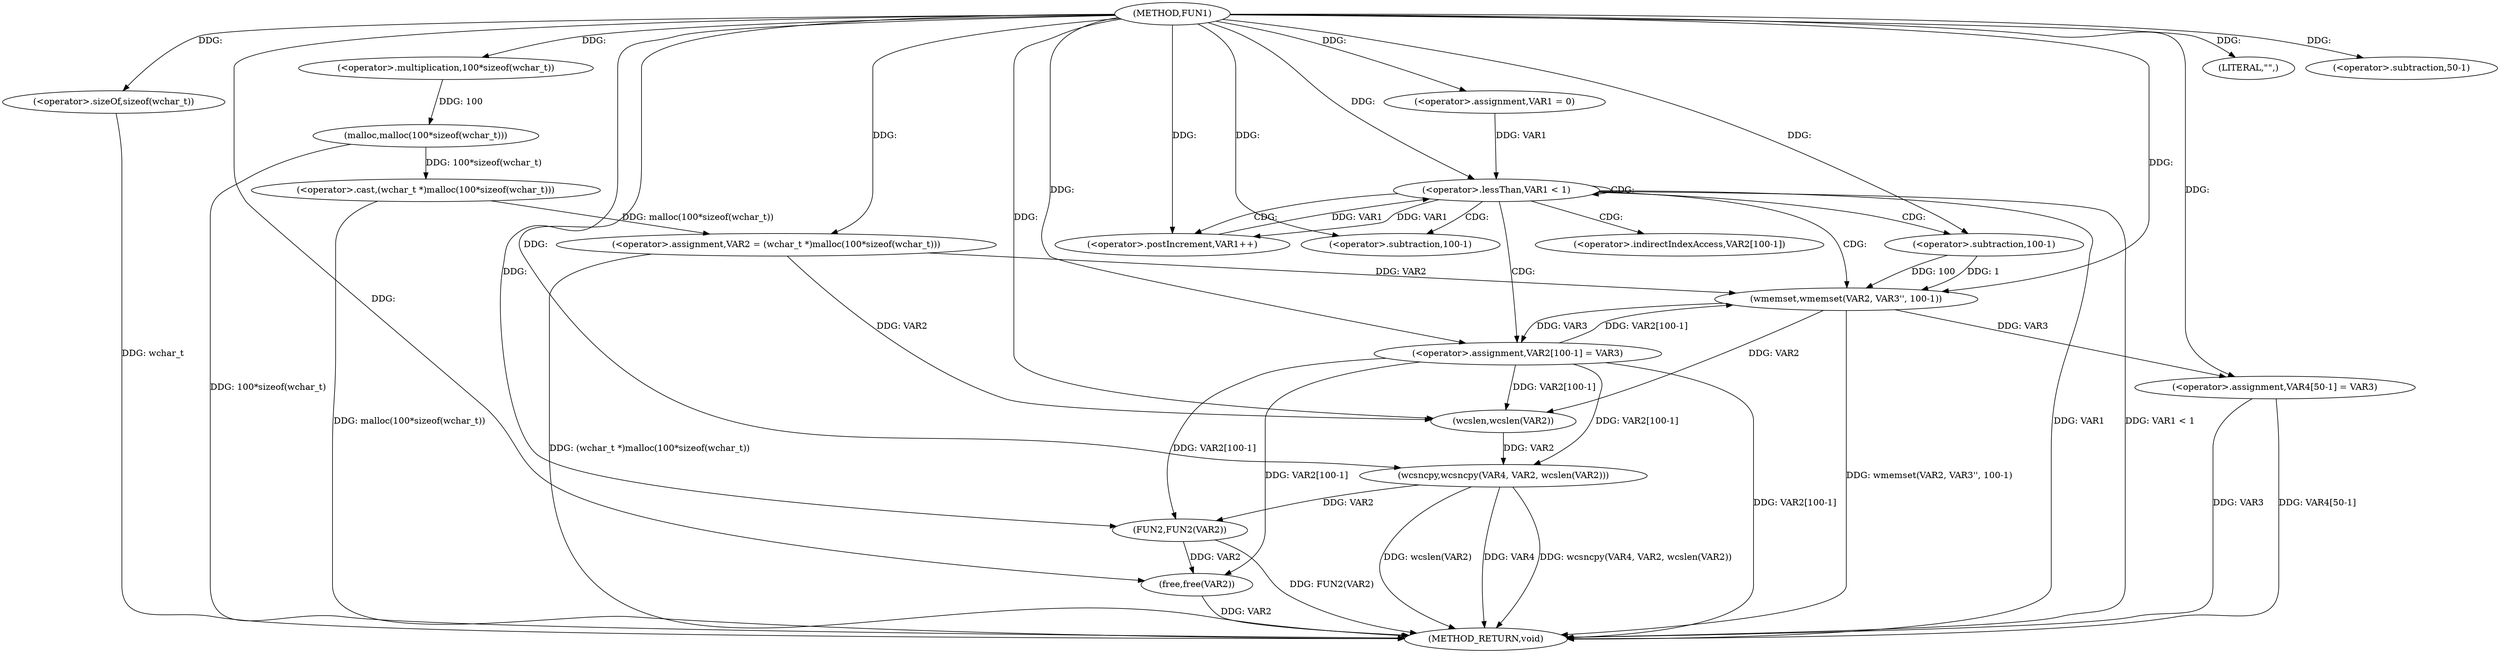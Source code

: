 digraph FUN1 {  
"1000100" [label = "(METHOD,FUN1)" ]
"1000154" [label = "(METHOD_RETURN,void)" ]
"1000104" [label = "(<operator>.assignment,VAR2 = (wchar_t *)malloc(100*sizeof(wchar_t)))" ]
"1000106" [label = "(<operator>.cast,(wchar_t *)malloc(100*sizeof(wchar_t)))" ]
"1000108" [label = "(malloc,malloc(100*sizeof(wchar_t)))" ]
"1000109" [label = "(<operator>.multiplication,100*sizeof(wchar_t))" ]
"1000111" [label = "(<operator>.sizeOf,sizeof(wchar_t))" ]
"1000114" [label = "(<operator>.assignment,VAR1 = 0)" ]
"1000117" [label = "(<operator>.lessThan,VAR1 < 1)" ]
"1000120" [label = "(<operator>.postIncrement,VAR1++)" ]
"1000123" [label = "(wmemset,wmemset(VAR2, VAR3'', 100-1))" ]
"1000126" [label = "(<operator>.subtraction,100-1)" ]
"1000129" [label = "(<operator>.assignment,VAR2[100-1] = VAR3)" ]
"1000132" [label = "(<operator>.subtraction,100-1)" ]
"1000137" [label = "(LITERAL,\"\",)" ]
"1000138" [label = "(wcsncpy,wcsncpy(VAR4, VAR2, wcslen(VAR2)))" ]
"1000141" [label = "(wcslen,wcslen(VAR2))" ]
"1000143" [label = "(<operator>.assignment,VAR4[50-1] = VAR3)" ]
"1000146" [label = "(<operator>.subtraction,50-1)" ]
"1000150" [label = "(FUN2,FUN2(VAR2))" ]
"1000152" [label = "(free,free(VAR2))" ]
"1000130" [label = "(<operator>.indirectIndexAccess,VAR2[100-1])" ]
  "1000117" -> "1000154"  [ label = "DDG: VAR1 < 1"] 
  "1000129" -> "1000154"  [ label = "DDG: VAR2[100-1]"] 
  "1000106" -> "1000154"  [ label = "DDG: malloc(100*sizeof(wchar_t))"] 
  "1000143" -> "1000154"  [ label = "DDG: VAR3"] 
  "1000152" -> "1000154"  [ label = "DDG: VAR2"] 
  "1000117" -> "1000154"  [ label = "DDG: VAR1"] 
  "1000111" -> "1000154"  [ label = "DDG: wchar_t"] 
  "1000150" -> "1000154"  [ label = "DDG: FUN2(VAR2)"] 
  "1000138" -> "1000154"  [ label = "DDG: wcsncpy(VAR4, VAR2, wcslen(VAR2))"] 
  "1000123" -> "1000154"  [ label = "DDG: wmemset(VAR2, VAR3'', 100-1)"] 
  "1000138" -> "1000154"  [ label = "DDG: wcslen(VAR2)"] 
  "1000138" -> "1000154"  [ label = "DDG: VAR4"] 
  "1000143" -> "1000154"  [ label = "DDG: VAR4[50-1]"] 
  "1000104" -> "1000154"  [ label = "DDG: (wchar_t *)malloc(100*sizeof(wchar_t))"] 
  "1000108" -> "1000154"  [ label = "DDG: 100*sizeof(wchar_t)"] 
  "1000106" -> "1000104"  [ label = "DDG: malloc(100*sizeof(wchar_t))"] 
  "1000100" -> "1000104"  [ label = "DDG: "] 
  "1000108" -> "1000106"  [ label = "DDG: 100*sizeof(wchar_t)"] 
  "1000109" -> "1000108"  [ label = "DDG: 100"] 
  "1000100" -> "1000109"  [ label = "DDG: "] 
  "1000100" -> "1000111"  [ label = "DDG: "] 
  "1000100" -> "1000114"  [ label = "DDG: "] 
  "1000114" -> "1000117"  [ label = "DDG: VAR1"] 
  "1000120" -> "1000117"  [ label = "DDG: VAR1"] 
  "1000100" -> "1000117"  [ label = "DDG: "] 
  "1000117" -> "1000120"  [ label = "DDG: VAR1"] 
  "1000100" -> "1000120"  [ label = "DDG: "] 
  "1000129" -> "1000123"  [ label = "DDG: VAR2[100-1]"] 
  "1000104" -> "1000123"  [ label = "DDG: VAR2"] 
  "1000100" -> "1000123"  [ label = "DDG: "] 
  "1000126" -> "1000123"  [ label = "DDG: 100"] 
  "1000126" -> "1000123"  [ label = "DDG: 1"] 
  "1000100" -> "1000126"  [ label = "DDG: "] 
  "1000123" -> "1000129"  [ label = "DDG: VAR3"] 
  "1000100" -> "1000129"  [ label = "DDG: "] 
  "1000100" -> "1000132"  [ label = "DDG: "] 
  "1000100" -> "1000137"  [ label = "DDG: "] 
  "1000100" -> "1000138"  [ label = "DDG: "] 
  "1000129" -> "1000138"  [ label = "DDG: VAR2[100-1]"] 
  "1000141" -> "1000138"  [ label = "DDG: VAR2"] 
  "1000129" -> "1000141"  [ label = "DDG: VAR2[100-1]"] 
  "1000104" -> "1000141"  [ label = "DDG: VAR2"] 
  "1000123" -> "1000141"  [ label = "DDG: VAR2"] 
  "1000100" -> "1000141"  [ label = "DDG: "] 
  "1000100" -> "1000143"  [ label = "DDG: "] 
  "1000123" -> "1000143"  [ label = "DDG: VAR3"] 
  "1000100" -> "1000146"  [ label = "DDG: "] 
  "1000129" -> "1000150"  [ label = "DDG: VAR2[100-1]"] 
  "1000138" -> "1000150"  [ label = "DDG: VAR2"] 
  "1000100" -> "1000150"  [ label = "DDG: "] 
  "1000129" -> "1000152"  [ label = "DDG: VAR2[100-1]"] 
  "1000150" -> "1000152"  [ label = "DDG: VAR2"] 
  "1000100" -> "1000152"  [ label = "DDG: "] 
  "1000117" -> "1000132"  [ label = "CDG: "] 
  "1000117" -> "1000129"  [ label = "CDG: "] 
  "1000117" -> "1000123"  [ label = "CDG: "] 
  "1000117" -> "1000130"  [ label = "CDG: "] 
  "1000117" -> "1000120"  [ label = "CDG: "] 
  "1000117" -> "1000117"  [ label = "CDG: "] 
  "1000117" -> "1000126"  [ label = "CDG: "] 
}
